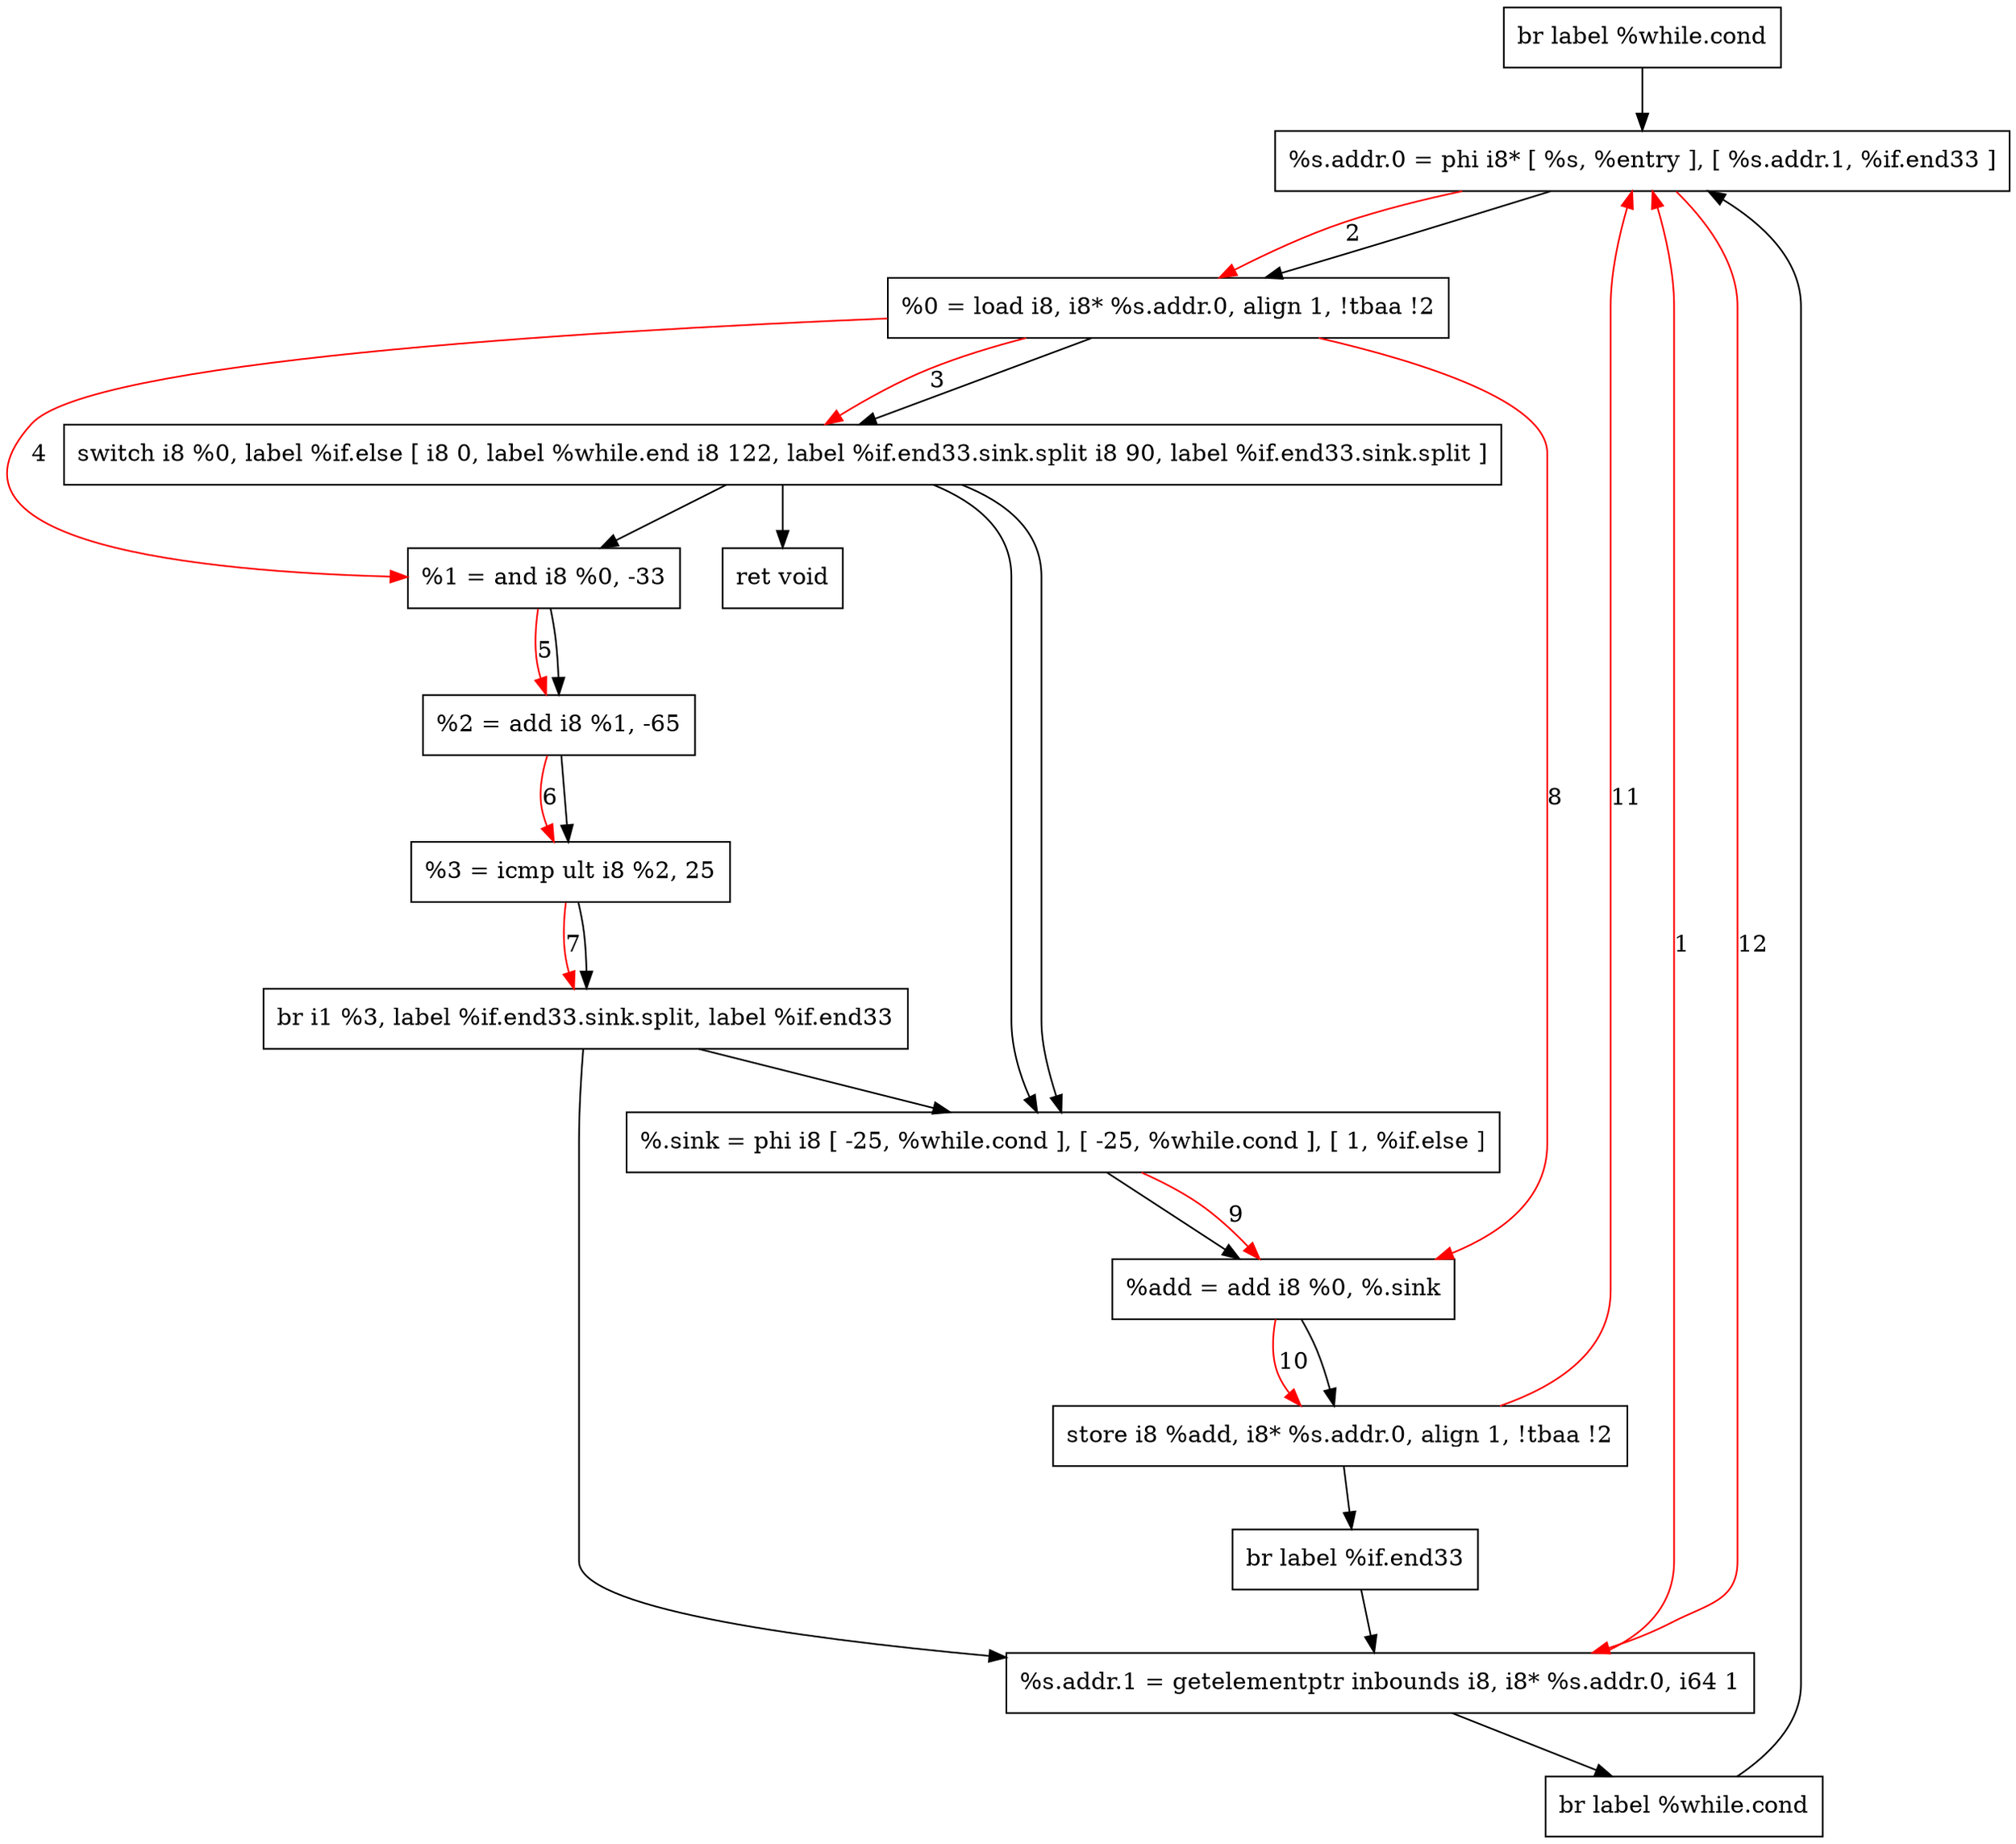 digraph "CDFG for'func' function" {
	Node0x563f8c9c5328[shape=record, label="  br label %while.cond"]
	Node0x563f8c9c54b8[shape=record, label="  %s.addr.0 = phi i8* [ %s, %entry ], [ %s.addr.1, %if.end33 ]"]
	Node0x563f8c9c5598[shape=record, label="  %0 = load i8, i8* %s.addr.0, align 1, !tbaa !2"]
	Node0x563f8c9c6e48[shape=record, label="  switch i8 %0, label %if.else [
    i8 0, label %while.end
    i8 122, label %if.end33.sink.split
    i8 90, label %if.end33.sink.split
  ]"]
	Node0x563f8c9c6f90[shape=record, label="  %1 = and i8 %0, -33"]
	Node0x563f8c9c7020[shape=record, label="  %2 = add i8 %1, -65"]
	Node0x563f8c9c70f0[shape=record, label="  %3 = icmp ult i8 %2, 25"]
	Node0x563f8c94edb8[shape=record, label="  br i1 %3, label %if.end33.sink.split, label %if.end33"]
	Node0x563f8c9c71c8[shape=record, label="  %.sink = phi i8 [ -25, %while.cond ], [ -25, %while.cond ], [ 1, %if.else ]"]
	Node0x563f8c9c72b0[shape=record, label="  %add = add i8 %0, %.sink"]
	Node0x563f8c9c7320[shape=record, label="  store i8 %add, i8* %s.addr.0, align 1, !tbaa !2"]
	Node0x563f8c9c6d78[shape=record, label="  br label %if.end33"]
	Node0x563f8c9c79b0[shape=record, label="  %s.addr.1 = getelementptr inbounds i8, i8* %s.addr.0, i64 1"]
	Node0x563f8c9c5248[shape=record, label="  br label %while.cond"]
	Node0x563f8c9c7a00[shape=record, label="  ret void"]
	Node0x563f8c9c5328 -> Node0x563f8c9c54b8
	Node0x563f8c9c54b8 -> Node0x563f8c9c5598
	Node0x563f8c9c5598 -> Node0x563f8c9c6e48
	Node0x563f8c9c6e48 -> Node0x563f8c9c6f90
	Node0x563f8c9c6e48 -> Node0x563f8c9c7a00
	Node0x563f8c9c6e48 -> Node0x563f8c9c71c8
	Node0x563f8c9c6e48 -> Node0x563f8c9c71c8
	Node0x563f8c9c6f90 -> Node0x563f8c9c7020
	Node0x563f8c9c7020 -> Node0x563f8c9c70f0
	Node0x563f8c9c70f0 -> Node0x563f8c94edb8
	Node0x563f8c94edb8 -> Node0x563f8c9c71c8
	Node0x563f8c94edb8 -> Node0x563f8c9c79b0
	Node0x563f8c9c71c8 -> Node0x563f8c9c72b0
	Node0x563f8c9c72b0 -> Node0x563f8c9c7320
	Node0x563f8c9c7320 -> Node0x563f8c9c6d78
	Node0x563f8c9c6d78 -> Node0x563f8c9c79b0
	Node0x563f8c9c79b0 -> Node0x563f8c9c5248
	Node0x563f8c9c5248 -> Node0x563f8c9c54b8
edge [color=red]
	Node0x563f8c9c79b0 -> Node0x563f8c9c54b8[label="1"]
	Node0x563f8c9c54b8 -> Node0x563f8c9c5598[label="2"]
	Node0x563f8c9c5598 -> Node0x563f8c9c6e48[label="3"]
	Node0x563f8c9c5598 -> Node0x563f8c9c6f90[label="4"]
	Node0x563f8c9c6f90 -> Node0x563f8c9c7020[label="5"]
	Node0x563f8c9c7020 -> Node0x563f8c9c70f0[label="6"]
	Node0x563f8c9c70f0 -> Node0x563f8c94edb8[label="7"]
	Node0x563f8c9c5598 -> Node0x563f8c9c72b0[label="8"]
	Node0x563f8c9c71c8 -> Node0x563f8c9c72b0[label="9"]
	Node0x563f8c9c72b0 -> Node0x563f8c9c7320[label="10"]
	Node0x563f8c9c7320 -> Node0x563f8c9c54b8[label="11"]
	Node0x563f8c9c54b8 -> Node0x563f8c9c79b0[label="12"]
}
